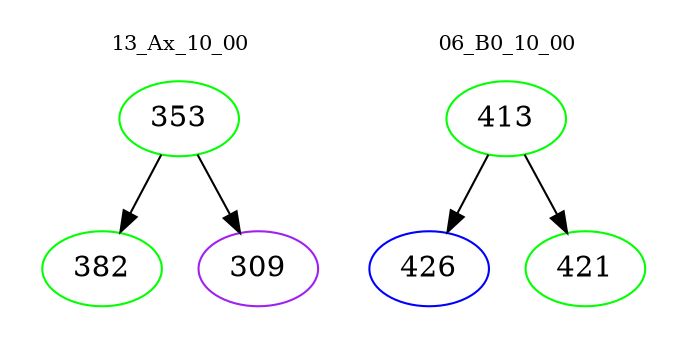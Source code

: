 digraph{
subgraph cluster_0 {
color = white
label = "13_Ax_10_00";
fontsize=10;
T0_353 [label="353", color="green"]
T0_353 -> T0_382 [color="black"]
T0_382 [label="382", color="green"]
T0_353 -> T0_309 [color="black"]
T0_309 [label="309", color="purple"]
}
subgraph cluster_1 {
color = white
label = "06_B0_10_00";
fontsize=10;
T1_413 [label="413", color="green"]
T1_413 -> T1_426 [color="black"]
T1_426 [label="426", color="blue"]
T1_413 -> T1_421 [color="black"]
T1_421 [label="421", color="green"]
}
}
